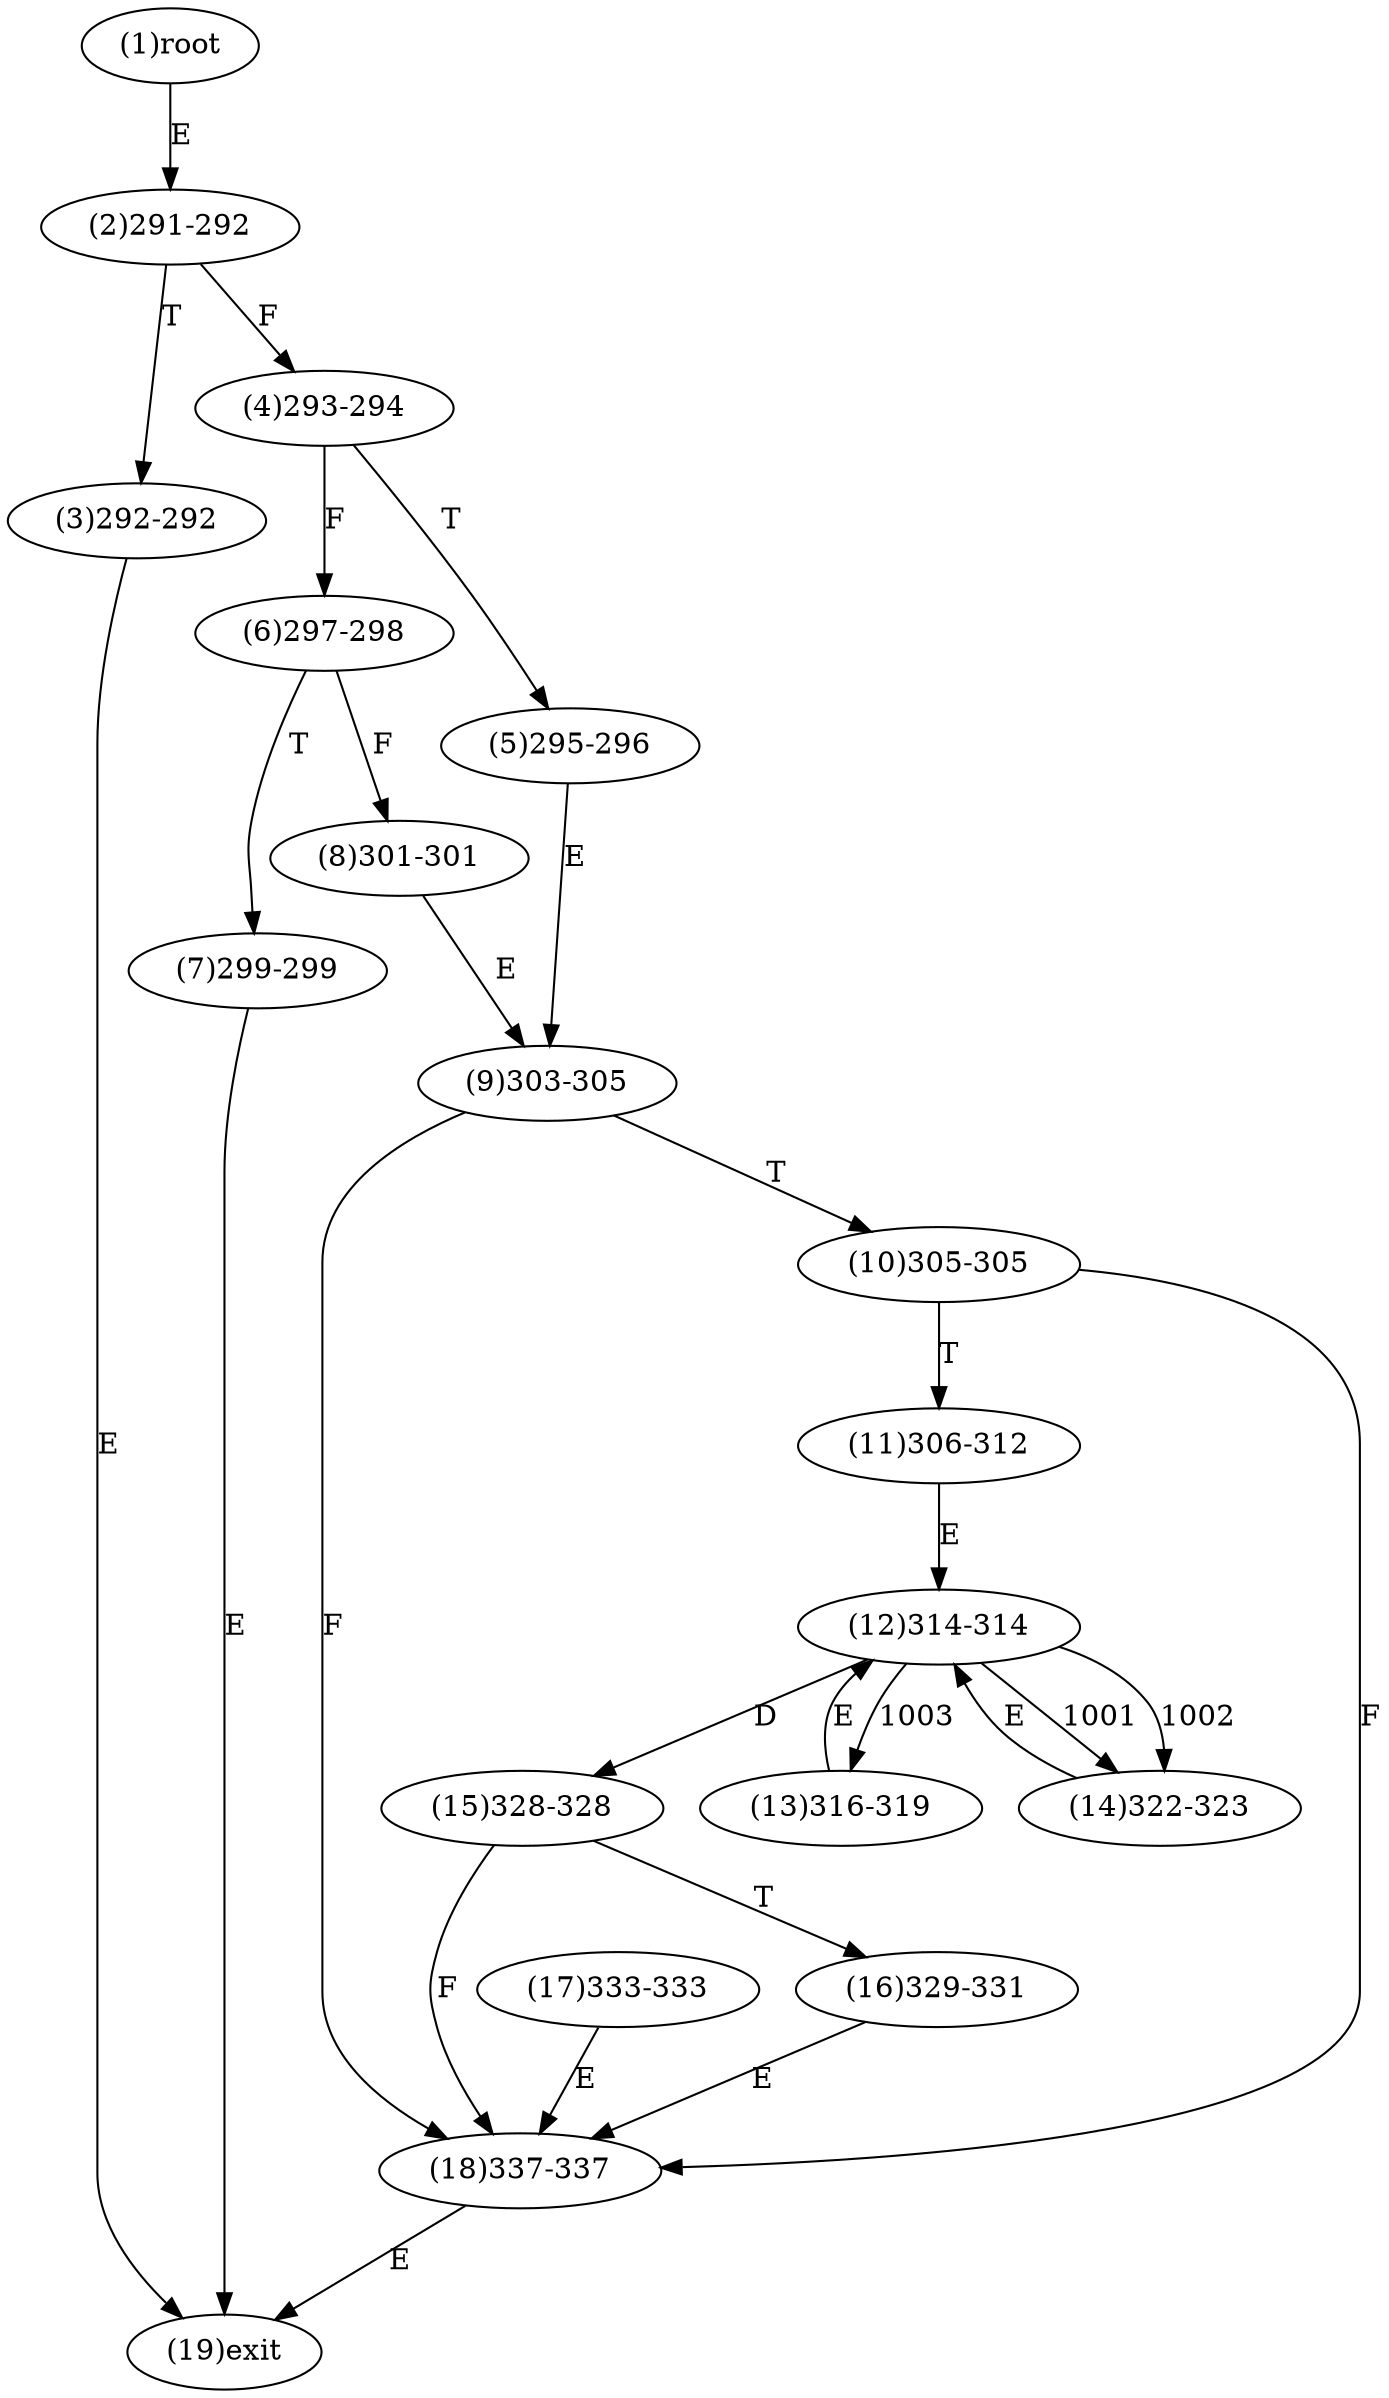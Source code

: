 digraph "" { 
1[ label="(1)root"];
2[ label="(2)291-292"];
3[ label="(3)292-292"];
4[ label="(4)293-294"];
5[ label="(5)295-296"];
6[ label="(6)297-298"];
7[ label="(7)299-299"];
8[ label="(8)301-301"];
9[ label="(9)303-305"];
10[ label="(10)305-305"];
11[ label="(11)306-312"];
12[ label="(12)314-314"];
13[ label="(13)316-319"];
14[ label="(14)322-323"];
15[ label="(15)328-328"];
17[ label="(17)333-333"];
16[ label="(16)329-331"];
19[ label="(19)exit"];
18[ label="(18)337-337"];
1->2[ label="E"];
2->4[ label="F"];
2->3[ label="T"];
3->19[ label="E"];
4->6[ label="F"];
4->5[ label="T"];
5->9[ label="E"];
6->8[ label="F"];
6->7[ label="T"];
7->19[ label="E"];
8->9[ label="E"];
9->18[ label="F"];
9->10[ label="T"];
10->18[ label="F"];
10->11[ label="T"];
11->12[ label="E"];
12->14[ label="1001"];
12->14[ label="1002"];
12->13[ label="1003"];
12->15[ label="D"];
13->12[ label="E"];
14->12[ label="E"];
15->18[ label="F"];
15->16[ label="T"];
16->18[ label="E"];
17->18[ label="E"];
18->19[ label="E"];
}